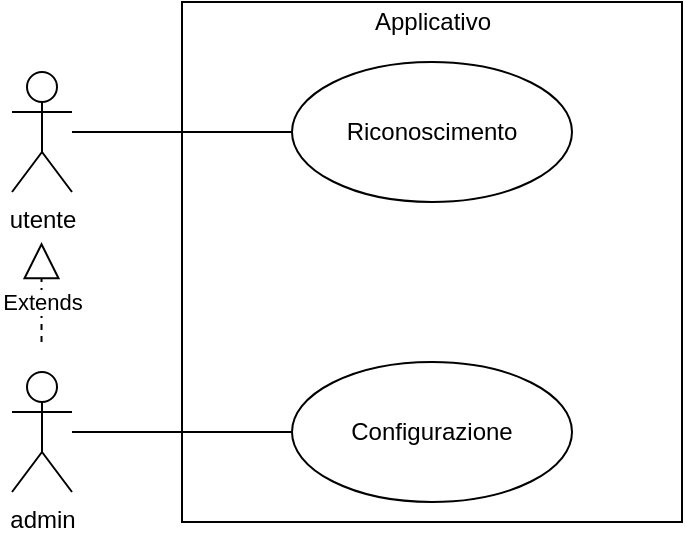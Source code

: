 <mxfile version="13.3.9" type="device"><diagram id="NbdFOutDYqCmgfJctXLl" name="Page-1"><mxGraphModel dx="979" dy="395" grid="1" gridSize="10" guides="1" tooltips="1" connect="1" arrows="1" fold="1" page="1" pageScale="1" pageWidth="827" pageHeight="1169" math="0" shadow="0"><root><mxCell id="0"/><mxCell id="1" parent="0"/><mxCell id="9eL4OiVgUTTZyYkFxO2R-1" value="" style="rounded=0;whiteSpace=wrap;html=1;" parent="1" vertex="1"><mxGeometry x="205" y="230" width="250" height="260" as="geometry"/></mxCell><mxCell id="YzTl1A91rvxZ3YDFhJAE-1" value="Riconoscimento" style="ellipse;whiteSpace=wrap;html=1;" parent="1" vertex="1"><mxGeometry x="260" y="260" width="140" height="70" as="geometry"/></mxCell><mxCell id="YzTl1A91rvxZ3YDFhJAE-9" value="utente" style="shape=umlActor;verticalLabelPosition=bottom;verticalAlign=top;html=1;" parent="1" vertex="1"><mxGeometry x="120" y="265" width="30" height="60" as="geometry"/></mxCell><mxCell id="YzTl1A91rvxZ3YDFhJAE-11" value="" style="endArrow=none;html=1;entryX=0;entryY=0.5;entryDx=0;entryDy=0;" parent="1" source="YzTl1A91rvxZ3YDFhJAE-9" target="YzTl1A91rvxZ3YDFhJAE-1" edge="1"><mxGeometry width="50" height="50" relative="1" as="geometry"><mxPoint x="100" y="245" as="sourcePoint"/><mxPoint x="150" y="195" as="targetPoint"/></mxGeometry></mxCell><mxCell id="YzTl1A91rvxZ3YDFhJAE-13" value="Applicativo" style="text;html=1;align=center;verticalAlign=middle;resizable=0;points=[];autosize=1;" parent="1" vertex="1"><mxGeometry x="295" y="230" width="70" height="20" as="geometry"/></mxCell><mxCell id="9eL4OiVgUTTZyYkFxO2R-2" value="Configurazione" style="ellipse;whiteSpace=wrap;html=1;" parent="1" vertex="1"><mxGeometry x="260" y="410" width="140" height="70" as="geometry"/></mxCell><mxCell id="9eL4OiVgUTTZyYkFxO2R-3" value="admin" style="shape=umlActor;verticalLabelPosition=bottom;verticalAlign=top;html=1;" parent="1" vertex="1"><mxGeometry x="120" y="415" width="30" height="60" as="geometry"/></mxCell><mxCell id="9eL4OiVgUTTZyYkFxO2R-4" value="" style="endArrow=none;html=1;entryX=0;entryY=0.5;entryDx=0;entryDy=0;" parent="1" source="9eL4OiVgUTTZyYkFxO2R-3" target="9eL4OiVgUTTZyYkFxO2R-2" edge="1"><mxGeometry width="50" height="50" relative="1" as="geometry"><mxPoint x="100" y="395" as="sourcePoint"/><mxPoint x="150" y="345" as="targetPoint"/></mxGeometry></mxCell><mxCell id="9eL4OiVgUTTZyYkFxO2R-8" value="Extends" style="endArrow=block;endSize=16;endFill=0;html=1;dashed=1;" parent="1" edge="1"><mxGeometry x="-0.2" width="160" relative="1" as="geometry"><mxPoint x="134.76" y="400" as="sourcePoint"/><mxPoint x="134.76" y="350" as="targetPoint"/><mxPoint as="offset"/></mxGeometry></mxCell></root></mxGraphModel></diagram></mxfile>